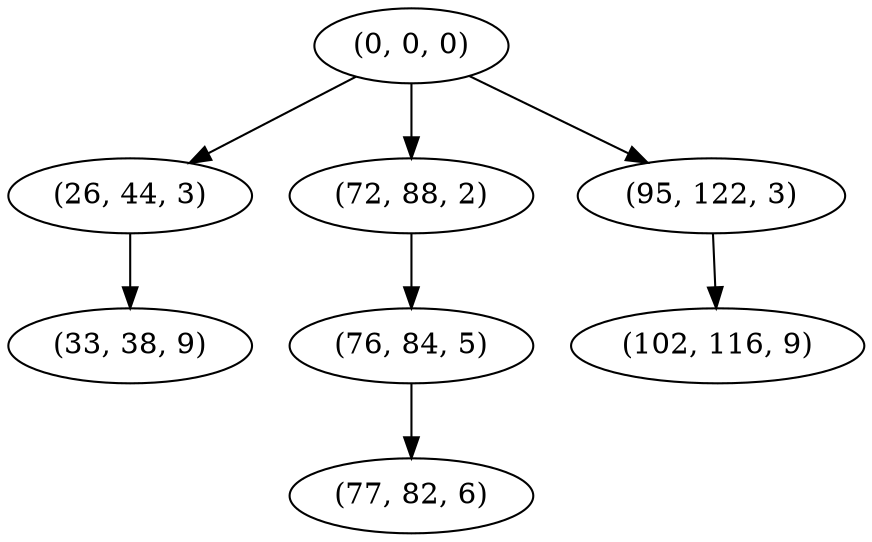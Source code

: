 digraph tree {
    "(0, 0, 0)";
    "(26, 44, 3)";
    "(33, 38, 9)";
    "(72, 88, 2)";
    "(76, 84, 5)";
    "(77, 82, 6)";
    "(95, 122, 3)";
    "(102, 116, 9)";
    "(0, 0, 0)" -> "(26, 44, 3)";
    "(0, 0, 0)" -> "(72, 88, 2)";
    "(0, 0, 0)" -> "(95, 122, 3)";
    "(26, 44, 3)" -> "(33, 38, 9)";
    "(72, 88, 2)" -> "(76, 84, 5)";
    "(76, 84, 5)" -> "(77, 82, 6)";
    "(95, 122, 3)" -> "(102, 116, 9)";
}
